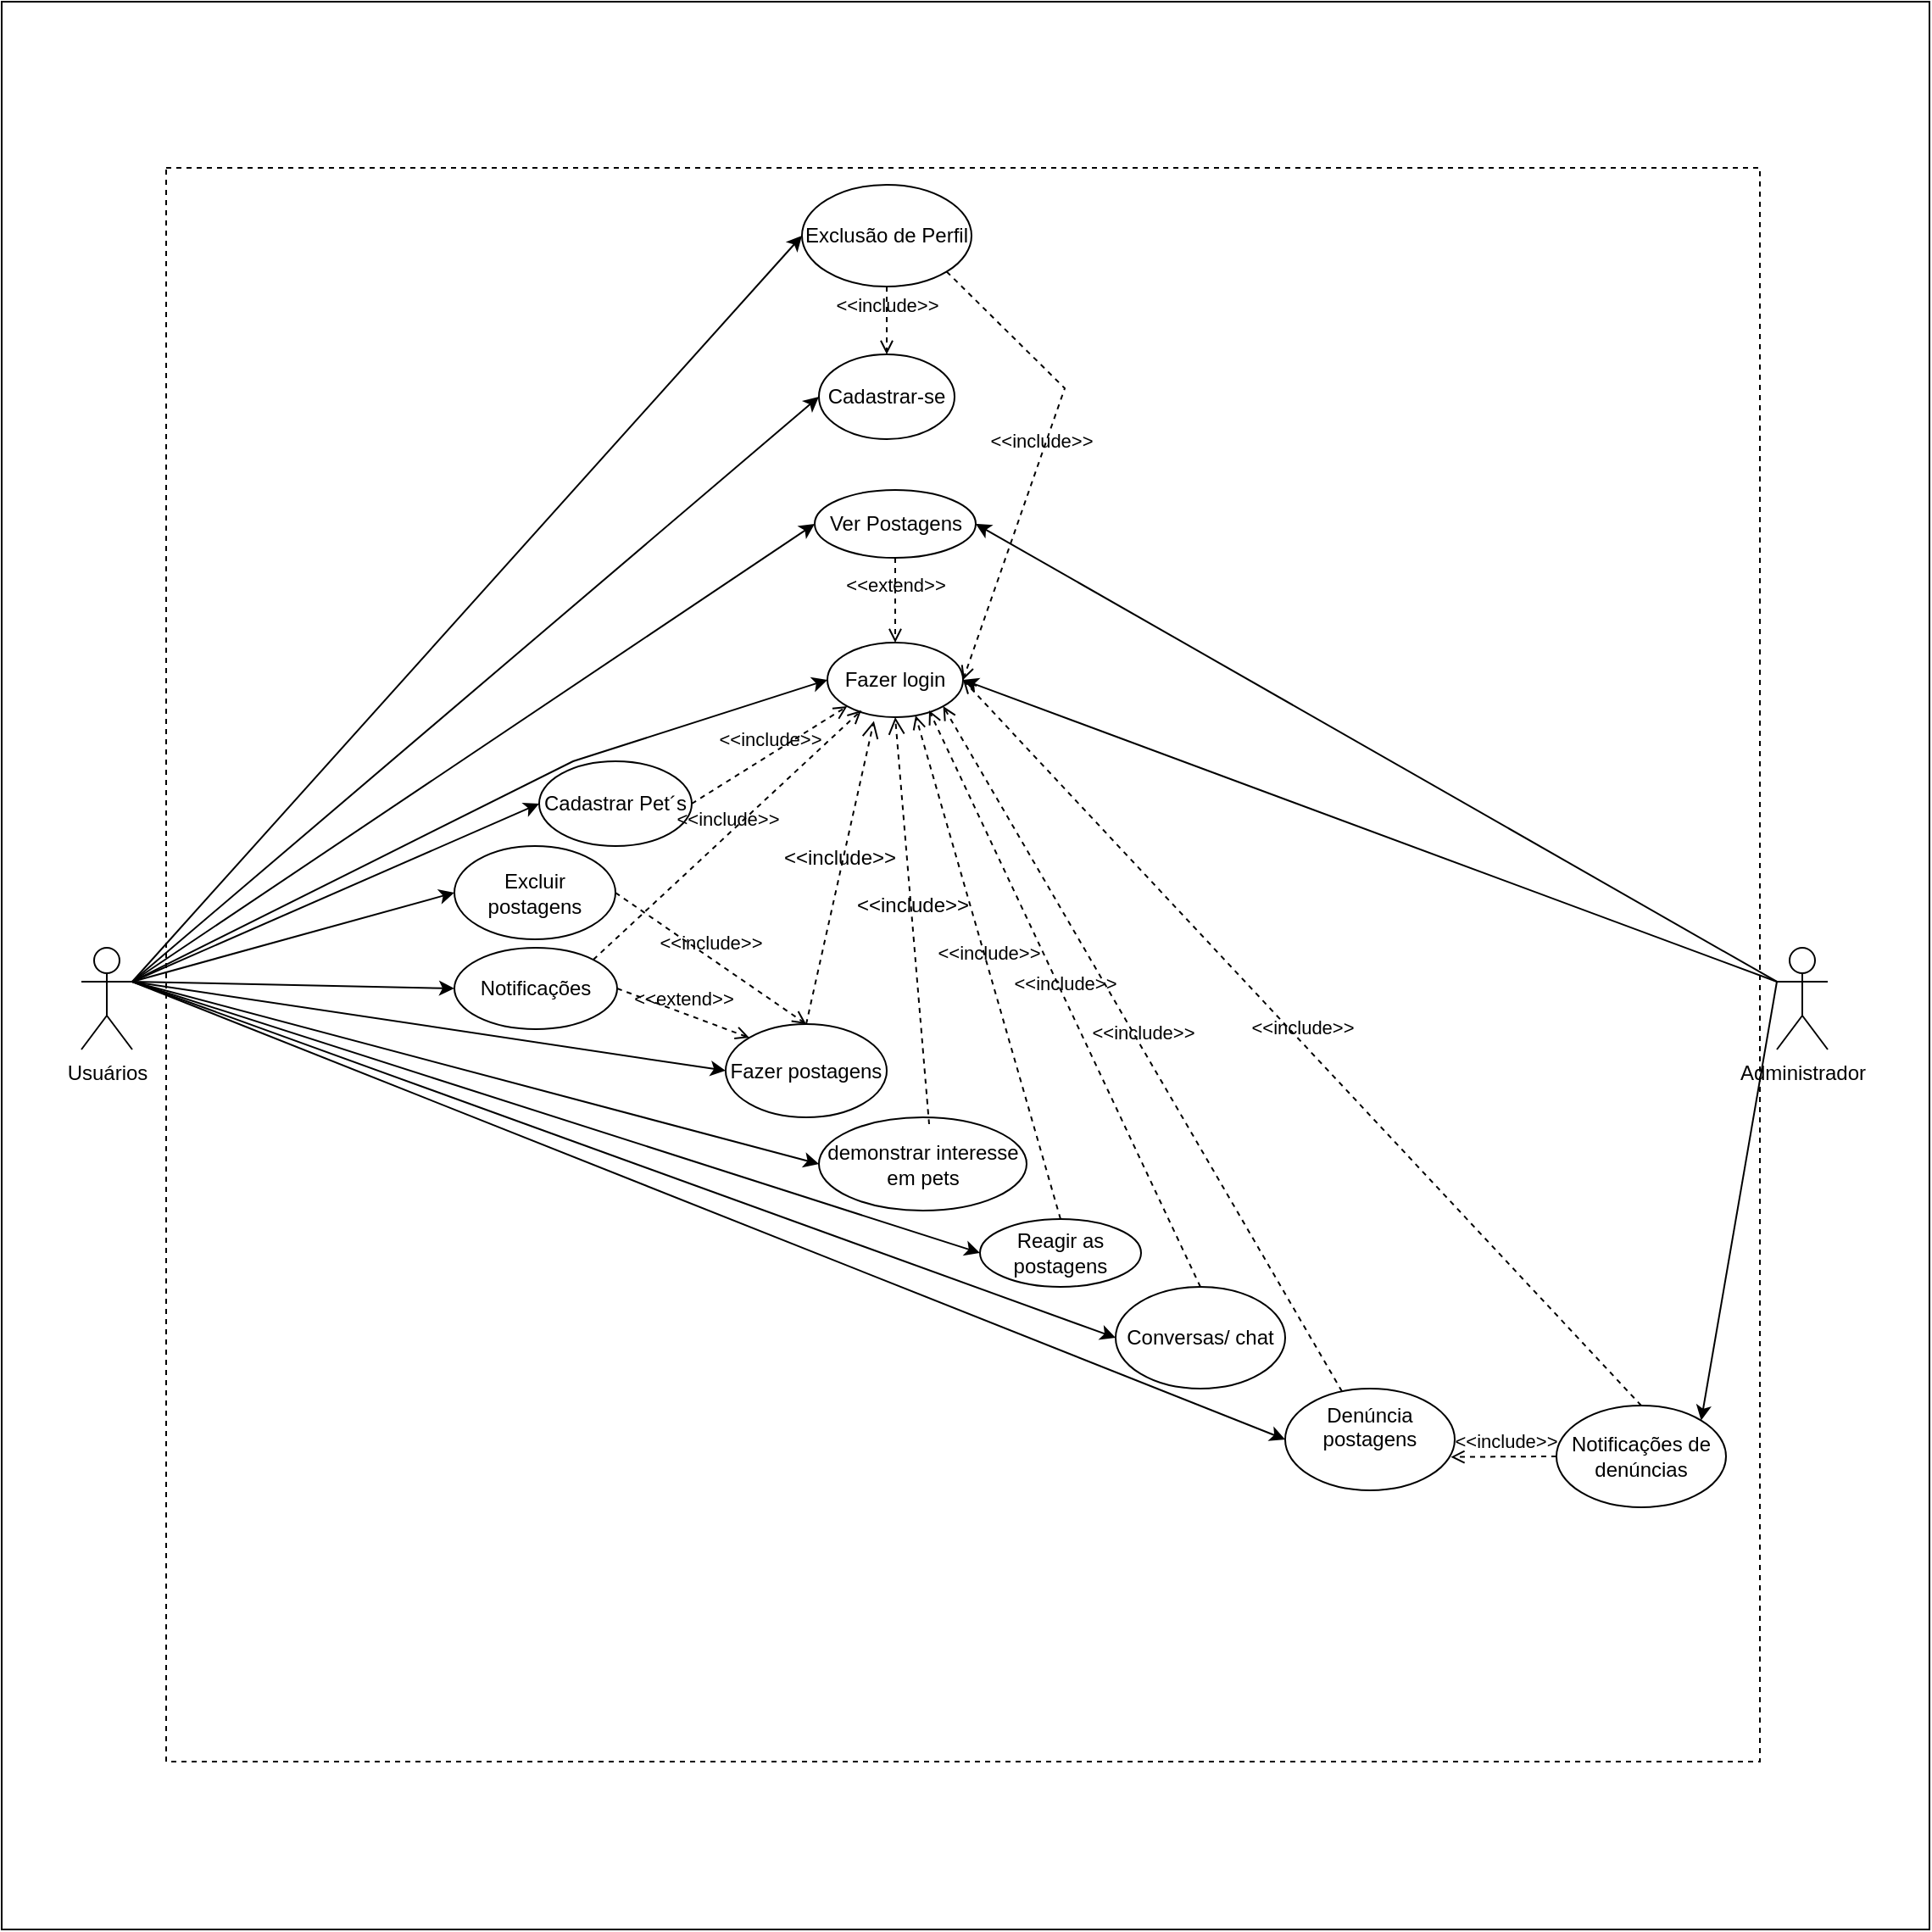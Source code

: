 <mxfile version="24.7.10" pages="2">
  <diagram name="Página-1" id="p08aZDDK8pBDl3USONPD">
    <mxGraphModel grid="1" page="0" gridSize="10" guides="1" tooltips="1" connect="1" arrows="1" fold="1" pageScale="1" pageWidth="827" pageHeight="1169" math="0" shadow="0">
      <root>
        <mxCell id="0" />
        <mxCell id="1" parent="0" />
        <mxCell id="Ji-oIGAWIerKv66ho-yK-7" value="" style="whiteSpace=wrap;html=1;aspect=fixed;" vertex="1" parent="1">
          <mxGeometry x="-307" y="-68" width="1137" height="1137" as="geometry" />
        </mxCell>
        <mxCell id="gZStDKXQPfZlN32e2U8K-2" value="" style="whiteSpace=wrap;html=1;aspect=fixed;dashed=1;" vertex="1" parent="1">
          <mxGeometry x="-210" y="30" width="940" height="940" as="geometry" />
        </mxCell>
        <mxCell id="gZStDKXQPfZlN32e2U8K-8" style="rounded=0;orthogonalLoop=1;jettySize=auto;html=1;exitX=1;exitY=0.333;exitDx=0;exitDy=0;exitPerimeter=0;entryX=0;entryY=0.5;entryDx=0;entryDy=0;" edge="1" parent="1" source="gZStDKXQPfZlN32e2U8K-1" target="gZStDKXQPfZlN32e2U8K-7">
          <mxGeometry relative="1" as="geometry" />
        </mxCell>
        <mxCell id="gZStDKXQPfZlN32e2U8K-9" style="rounded=0;orthogonalLoop=1;jettySize=auto;html=1;exitX=1;exitY=0.333;exitDx=0;exitDy=0;exitPerimeter=0;entryX=0;entryY=0.5;entryDx=0;entryDy=0;" edge="1" parent="1" source="gZStDKXQPfZlN32e2U8K-1" target="gZStDKXQPfZlN32e2U8K-6">
          <mxGeometry relative="1" as="geometry" />
        </mxCell>
        <mxCell id="gZStDKXQPfZlN32e2U8K-10" style="rounded=0;orthogonalLoop=1;jettySize=auto;html=1;exitX=1;exitY=0.333;exitDx=0;exitDy=0;exitPerimeter=0;entryX=0;entryY=0.5;entryDx=0;entryDy=0;" edge="1" parent="1" source="gZStDKXQPfZlN32e2U8K-1" target="XvTRn77Ywx6_f_S3jN6h-1">
          <mxGeometry relative="1" as="geometry" />
        </mxCell>
        <mxCell id="gZStDKXQPfZlN32e2U8K-11" style="rounded=0;orthogonalLoop=1;jettySize=auto;html=1;exitX=1;exitY=0.333;exitDx=0;exitDy=0;exitPerimeter=0;entryX=0;entryY=0.5;entryDx=0;entryDy=0;" edge="1" parent="1" source="gZStDKXQPfZlN32e2U8K-1" target="gZStDKXQPfZlN32e2U8K-5">
          <mxGeometry relative="1" as="geometry" />
        </mxCell>
        <mxCell id="gZStDKXQPfZlN32e2U8K-12" style="rounded=0;orthogonalLoop=1;jettySize=auto;html=1;exitX=1;exitY=0.333;exitDx=0;exitDy=0;exitPerimeter=0;entryX=0;entryY=0.5;entryDx=0;entryDy=0;" edge="1" parent="1" source="gZStDKXQPfZlN32e2U8K-1" target="-JQZK5l_OSxt9sbSh3OK-29">
          <mxGeometry relative="1" as="geometry" />
        </mxCell>
        <mxCell id="gZStDKXQPfZlN32e2U8K-1" value="Usuários&lt;div&gt;&lt;br&gt;&lt;/div&gt;" style="shape=umlActor;verticalLabelPosition=bottom;verticalAlign=top;html=1;outlineConnect=0;" vertex="1" parent="1">
          <mxGeometry x="-260" y="490" width="30" height="60" as="geometry" />
        </mxCell>
        <mxCell id="-JQZK5l_OSxt9sbSh3OK-2" value="Administrador&lt;div&gt;&lt;br&gt;&lt;/div&gt;" style="shape=umlActor;verticalLabelPosition=bottom;verticalAlign=top;html=1;outlineConnect=0;" vertex="1" parent="1">
          <mxGeometry x="740" y="490" width="30" height="60" as="geometry" />
        </mxCell>
        <mxCell id="-JQZK5l_OSxt9sbSh3OK-6" value="Cadastrar-se" style="ellipse;whiteSpace=wrap;html=1;" vertex="1" parent="1">
          <mxGeometry x="175" y="140" width="80" height="50" as="geometry" />
        </mxCell>
        <mxCell id="-JQZK5l_OSxt9sbSh3OK-7" value="Cadastrar Pet´s" style="ellipse;whiteSpace=wrap;html=1;" vertex="1" parent="1">
          <mxGeometry x="10" y="380" width="90" height="50" as="geometry" />
        </mxCell>
        <mxCell id="-JQZK5l_OSxt9sbSh3OK-8" value="Notificações" style="ellipse;whiteSpace=wrap;html=1;" vertex="1" parent="1">
          <mxGeometry x="-40" y="490" width="96" height="48" as="geometry" />
        </mxCell>
        <mxCell id="-JQZK5l_OSxt9sbSh3OK-5" value="Ver Postagens" style="ellipse;whiteSpace=wrap;html=1;" vertex="1" parent="1">
          <mxGeometry x="172.5" y="220" width="95" height="40" as="geometry" />
        </mxCell>
        <mxCell id="-JQZK5l_OSxt9sbSh3OK-9" value="Fazer login" style="ellipse;whiteSpace=wrap;html=1;" vertex="1" parent="1">
          <mxGeometry x="180" y="310" width="80" height="44" as="geometry" />
        </mxCell>
        <mxCell id="-JQZK5l_OSxt9sbSh3OK-14" value="" style="endArrow=classic;html=1;rounded=0;exitX=1;exitY=0.333;exitDx=0;exitDy=0;exitPerimeter=0;entryX=0;entryY=0.5;entryDx=0;entryDy=0;" edge="1" parent="1" source="gZStDKXQPfZlN32e2U8K-1" target="-JQZK5l_OSxt9sbSh3OK-6">
          <mxGeometry width="50" height="50" relative="1" as="geometry">
            <mxPoint x="90" y="230" as="sourcePoint" />
            <mxPoint x="170" y="69" as="targetPoint" />
          </mxGeometry>
        </mxCell>
        <mxCell id="gZStDKXQPfZlN32e2U8K-3" value="Notificações de denúncias" style="ellipse;whiteSpace=wrap;html=1;" vertex="1" parent="1">
          <mxGeometry x="610" y="760" width="100" height="60" as="geometry" />
        </mxCell>
        <mxCell id="-JQZK5l_OSxt9sbSh3OK-15" value="" style="endArrow=classic;html=1;rounded=0;entryX=0;entryY=0.5;entryDx=0;entryDy=0;exitX=1;exitY=0.333;exitDx=0;exitDy=0;exitPerimeter=0;" edge="1" parent="1" source="gZStDKXQPfZlN32e2U8K-1" target="-JQZK5l_OSxt9sbSh3OK-9">
          <mxGeometry width="50" height="50" relative="1" as="geometry">
            <mxPoint x="90" y="230" as="sourcePoint" />
            <mxPoint x="180" y="185" as="targetPoint" />
            <Array as="points">
              <mxPoint x="30" y="380" />
            </Array>
          </mxGeometry>
        </mxCell>
        <mxCell id="-JQZK5l_OSxt9sbSh3OK-16" value="" style="endArrow=classic;html=1;rounded=0;entryX=1;entryY=0.5;entryDx=0;entryDy=0;exitX=0;exitY=0.333;exitDx=0;exitDy=0;exitPerimeter=0;" edge="1" parent="1" source="-JQZK5l_OSxt9sbSh3OK-2" target="-JQZK5l_OSxt9sbSh3OK-9">
          <mxGeometry width="50" height="50" relative="1" as="geometry">
            <mxPoint x="100" y="240" as="sourcePoint" />
            <mxPoint x="180" y="262" as="targetPoint" />
          </mxGeometry>
        </mxCell>
        <mxCell id="-JQZK5l_OSxt9sbSh3OK-17" value="" style="endArrow=classic;html=1;rounded=0;entryX=1;entryY=0.5;entryDx=0;entryDy=0;exitX=0;exitY=0.333;exitDx=0;exitDy=0;exitPerimeter=0;" edge="1" parent="1" source="-JQZK5l_OSxt9sbSh3OK-2" target="-JQZK5l_OSxt9sbSh3OK-5">
          <mxGeometry width="50" height="50" relative="1" as="geometry">
            <mxPoint x="90" y="348" as="sourcePoint" />
            <mxPoint x="180" y="274" as="targetPoint" />
          </mxGeometry>
        </mxCell>
        <mxCell id="-JQZK5l_OSxt9sbSh3OK-18" value="" style="endArrow=classic;html=1;rounded=0;entryX=0;entryY=0.5;entryDx=0;entryDy=0;exitX=1;exitY=0.333;exitDx=0;exitDy=0;exitPerimeter=0;" edge="1" parent="1" source="gZStDKXQPfZlN32e2U8K-1" target="-JQZK5l_OSxt9sbSh3OK-5">
          <mxGeometry width="50" height="50" relative="1" as="geometry">
            <mxPoint x="90" y="230" as="sourcePoint" />
            <mxPoint x="180" y="262" as="targetPoint" />
          </mxGeometry>
        </mxCell>
        <mxCell id="gZStDKXQPfZlN32e2U8K-4" value="Fazer postagens" style="ellipse;whiteSpace=wrap;html=1;" vertex="1" parent="1">
          <mxGeometry x="120" y="535" width="95" height="55" as="geometry" />
        </mxCell>
        <mxCell id="-JQZK5l_OSxt9sbSh3OK-22" value="" style="endArrow=classic;html=1;rounded=0;entryX=0;entryY=0.5;entryDx=0;entryDy=0;exitX=1;exitY=0.333;exitDx=0;exitDy=0;exitPerimeter=0;" edge="1" parent="1" source="gZStDKXQPfZlN32e2U8K-1" target="-JQZK5l_OSxt9sbSh3OK-8">
          <mxGeometry width="50" height="50" relative="1" as="geometry">
            <mxPoint x="90" y="230" as="sourcePoint" />
            <mxPoint x="183" y="306" as="targetPoint" />
          </mxGeometry>
        </mxCell>
        <mxCell id="-JQZK5l_OSxt9sbSh3OK-24" value="" style="endArrow=classic;html=1;rounded=0;entryX=0;entryY=0.5;entryDx=0;entryDy=0;exitX=1;exitY=0.333;exitDx=0;exitDy=0;exitPerimeter=0;" edge="1" parent="1" source="gZStDKXQPfZlN32e2U8K-1" target="-JQZK5l_OSxt9sbSh3OK-7">
          <mxGeometry width="50" height="50" relative="1" as="geometry">
            <mxPoint x="90.5" y="229" as="sourcePoint" />
            <mxPoint x="172.5" y="363" as="targetPoint" />
          </mxGeometry>
        </mxCell>
        <mxCell id="-JQZK5l_OSxt9sbSh3OK-26" value="" style="endArrow=classic;html=1;rounded=0;entryX=0;entryY=0.5;entryDx=0;entryDy=0;exitX=1;exitY=0.333;exitDx=0;exitDy=0;exitPerimeter=0;" edge="1" parent="1" source="gZStDKXQPfZlN32e2U8K-1" target="gZStDKXQPfZlN32e2U8K-4">
          <mxGeometry width="50" height="50" relative="1" as="geometry">
            <mxPoint x="90" y="230" as="sourcePoint" />
            <mxPoint x="169.5" y="459" as="targetPoint" />
          </mxGeometry>
        </mxCell>
        <mxCell id="-JQZK5l_OSxt9sbSh3OK-28" value="" style="endArrow=classic;html=1;rounded=0;entryX=1;entryY=0;entryDx=0;entryDy=0;exitX=0;exitY=0.333;exitDx=0;exitDy=0;exitPerimeter=0;" edge="1" parent="1" source="-JQZK5l_OSxt9sbSh3OK-2" target="gZStDKXQPfZlN32e2U8K-3">
          <mxGeometry width="50" height="50" relative="1" as="geometry">
            <mxPoint x="100" y="438" as="sourcePoint" />
            <mxPoint x="182" y="374" as="targetPoint" />
          </mxGeometry>
        </mxCell>
        <mxCell id="gZStDKXQPfZlN32e2U8K-5" value="Exclusão de Perfil" style="ellipse;whiteSpace=wrap;html=1;" vertex="1" parent="1">
          <mxGeometry x="165" y="40" width="100" height="60" as="geometry" />
        </mxCell>
        <mxCell id="-JQZK5l_OSxt9sbSh3OK-29" value="Excluir postagens" style="ellipse;whiteSpace=wrap;html=1;" vertex="1" parent="1">
          <mxGeometry x="-40" y="430" width="95" height="55" as="geometry" />
        </mxCell>
        <mxCell id="-JQZK5l_OSxt9sbSh3OK-31" value="demonstrar interesse em pets" style="ellipse;whiteSpace=wrap;html=1;" vertex="1" parent="1">
          <mxGeometry x="175" y="590" width="122.5" height="55" as="geometry" />
        </mxCell>
        <mxCell id="gZStDKXQPfZlN32e2U8K-6" value="Conversas/ chat" style="ellipse;whiteSpace=wrap;html=1;" vertex="1" parent="1">
          <mxGeometry x="350" y="690" width="100" height="60" as="geometry" />
        </mxCell>
        <mxCell id="-JQZK5l_OSxt9sbSh3OK-32" value="" style="endArrow=classic;html=1;rounded=0;entryX=0;entryY=0.5;entryDx=0;entryDy=0;" edge="1" parent="1" target="-JQZK5l_OSxt9sbSh3OK-31">
          <mxGeometry width="50" height="50" relative="1" as="geometry">
            <mxPoint x="-230" y="510" as="sourcePoint" />
            <mxPoint x="190" y="248" as="targetPoint" />
            <Array as="points" />
          </mxGeometry>
        </mxCell>
        <mxCell id="XvTRn77Ywx6_f_S3jN6h-1" value="Reagir as postagens" style="ellipse;whiteSpace=wrap;html=1;" vertex="1" parent="1">
          <mxGeometry x="270" y="650" width="95" height="40" as="geometry" />
        </mxCell>
        <mxCell id="gZStDKXQPfZlN32e2U8K-7" value="Denúncia postagens&lt;div&gt;&lt;br&gt;&lt;/div&gt;" style="ellipse;whiteSpace=wrap;html=1;" vertex="1" parent="1">
          <mxGeometry x="450" y="750" width="100" height="60" as="geometry" />
        </mxCell>
        <mxCell id="ZOwvirNOqnI5_YPqACpB-10" value="&amp;lt;&amp;lt;include&amp;gt;&amp;gt;" style="html=1;verticalAlign=bottom;labelBackgroundColor=none;endArrow=open;endFill=0;dashed=1;rounded=0;entryX=1;entryY=1;entryDx=0;entryDy=0;" edge="1" parent="1" source="gZStDKXQPfZlN32e2U8K-7" target="-JQZK5l_OSxt9sbSh3OK-9">
          <mxGeometry width="160" relative="1" as="geometry">
            <mxPoint x="220" y="530" as="sourcePoint" />
            <mxPoint x="380" y="530" as="targetPoint" />
          </mxGeometry>
        </mxCell>
        <mxCell id="KUz5P1Z2Eiqo1EqHWqlL-3" value="&amp;lt;&amp;lt;include&amp;gt;&amp;gt;" style="html=1;verticalAlign=bottom;labelBackgroundColor=none;endArrow=open;endFill=0;dashed=1;rounded=0;exitX=0.5;exitY=1;exitDx=0;exitDy=0;entryX=0.5;entryY=0;entryDx=0;entryDy=0;" edge="1" parent="1" source="gZStDKXQPfZlN32e2U8K-5" target="-JQZK5l_OSxt9sbSh3OK-6">
          <mxGeometry width="160" relative="1" as="geometry">
            <mxPoint x="240" y="120" as="sourcePoint" />
            <mxPoint x="400" y="120" as="targetPoint" />
          </mxGeometry>
        </mxCell>
        <mxCell id="ZOwvirNOqnI5_YPqACpB-11" value="&amp;lt;&amp;lt;include&amp;gt;&amp;gt;" style="html=1;verticalAlign=bottom;labelBackgroundColor=none;endArrow=open;endFill=0;dashed=1;rounded=0;exitX=1;exitY=1;exitDx=0;exitDy=0;entryX=1;entryY=0.5;entryDx=0;entryDy=0;" edge="1" parent="1" source="gZStDKXQPfZlN32e2U8K-5" target="-JQZK5l_OSxt9sbSh3OK-9">
          <mxGeometry width="160" relative="1" as="geometry">
            <mxPoint x="300" y="150" as="sourcePoint" />
            <mxPoint x="460" y="150" as="targetPoint" />
            <Array as="points">
              <mxPoint x="320" y="160" />
            </Array>
          </mxGeometry>
        </mxCell>
        <mxCell id="KUz5P1Z2Eiqo1EqHWqlL-4" value="&amp;lt;&amp;lt;extend&amp;gt;&amp;gt;" style="html=1;verticalAlign=bottom;labelBackgroundColor=none;endArrow=open;endFill=0;dashed=1;rounded=0;exitX=0.5;exitY=1;exitDx=0;exitDy=0;entryX=0.5;entryY=0;entryDx=0;entryDy=0;" edge="1" parent="1" source="-JQZK5l_OSxt9sbSh3OK-5" target="-JQZK5l_OSxt9sbSh3OK-9">
          <mxGeometry width="160" relative="1" as="geometry">
            <mxPoint x="20" y="300" as="sourcePoint" />
            <mxPoint x="180" y="300" as="targetPoint" />
          </mxGeometry>
        </mxCell>
        <mxCell id="KUz5P1Z2Eiqo1EqHWqlL-5" value="&amp;lt;&amp;lt;include&amp;gt;&amp;gt;" style="html=1;verticalAlign=bottom;labelBackgroundColor=none;endArrow=open;endFill=0;dashed=1;rounded=0;exitX=1;exitY=0.5;exitDx=0;exitDy=0;entryX=0;entryY=1;entryDx=0;entryDy=0;" edge="1" parent="1" source="-JQZK5l_OSxt9sbSh3OK-7" target="-JQZK5l_OSxt9sbSh3OK-9">
          <mxGeometry width="160" relative="1" as="geometry">
            <mxPoint x="45" y="380" as="sourcePoint" />
            <mxPoint x="205" y="380" as="targetPoint" />
          </mxGeometry>
        </mxCell>
        <mxCell id="KUz5P1Z2Eiqo1EqHWqlL-6" value="&amp;lt;&amp;lt;include&amp;gt;&amp;gt;" style="html=1;verticalAlign=bottom;labelBackgroundColor=none;endArrow=open;endFill=0;dashed=1;rounded=0;exitX=1;exitY=0;exitDx=0;exitDy=0;entryX=0.25;entryY=0.909;entryDx=0;entryDy=0;entryPerimeter=0;" edge="1" parent="1" source="-JQZK5l_OSxt9sbSh3OK-8" target="-JQZK5l_OSxt9sbSh3OK-9">
          <mxGeometry width="160" relative="1" as="geometry">
            <mxPoint x="80" y="425" as="sourcePoint" />
            <mxPoint x="201" y="357" as="targetPoint" />
          </mxGeometry>
        </mxCell>
        <mxCell id="KUz5P1Z2Eiqo1EqHWqlL-7" value="&amp;lt;&amp;lt;include&amp;gt;&amp;gt;" style="html=1;verticalAlign=bottom;labelBackgroundColor=none;endArrow=open;endFill=0;dashed=1;rounded=0;exitX=0.5;exitY=0;exitDx=0;exitDy=0;" edge="1" parent="1" source="gZStDKXQPfZlN32e2U8K-6">
          <mxGeometry width="160" relative="1" as="geometry">
            <mxPoint x="290" y="617.5" as="sourcePoint" />
            <mxPoint x="240" y="350" as="targetPoint" />
          </mxGeometry>
        </mxCell>
        <mxCell id="3gjjefRYcq3H4YG6GXcR-3" value="&amp;lt;&amp;lt;include&amp;gt;&amp;gt;" style="html=1;verticalAlign=bottom;labelBackgroundColor=none;endArrow=open;endFill=0;dashed=1;rounded=0;fontSize=12;startSize=8;endSize=8;curved=1;exitX=0.5;exitY=0;exitDx=0;exitDy=0;entryX=0.343;entryY=1.05;entryDx=0;entryDy=0;entryPerimeter=0;" edge="1" parent="1" source="gZStDKXQPfZlN32e2U8K-4" target="-JQZK5l_OSxt9sbSh3OK-9">
          <mxGeometry width="160" relative="1" as="geometry">
            <mxPoint x="190" y="510" as="sourcePoint" />
            <mxPoint x="210" y="354" as="targetPoint" />
          </mxGeometry>
        </mxCell>
        <mxCell id="KUz5P1Z2Eiqo1EqHWqlL-9" value="&amp;lt;&amp;lt;include&amp;gt;&amp;gt;" style="html=1;verticalAlign=bottom;labelBackgroundColor=none;endArrow=open;endFill=0;dashed=1;rounded=0;fontSize=12;startSize=8;endSize=8;curved=1;exitX=0.5;exitY=0;exitDx=0;exitDy=0;entryX=0.5;entryY=1;entryDx=0;entryDy=0;" edge="1" parent="1" target="-JQZK5l_OSxt9sbSh3OK-9">
          <mxGeometry width="160" relative="1" as="geometry">
            <mxPoint x="240" y="594" as="sourcePoint" />
            <mxPoint x="220" y="360" as="targetPoint" />
          </mxGeometry>
        </mxCell>
        <mxCell id="KUz5P1Z2Eiqo1EqHWqlL-10" value="&amp;lt;&amp;lt;include&amp;gt;&amp;gt;" style="html=1;verticalAlign=bottom;labelBackgroundColor=none;endArrow=open;endFill=0;dashed=1;rounded=0;exitX=0.5;exitY=0;exitDx=0;exitDy=0;entryX=0.65;entryY=0.977;entryDx=0;entryDy=0;entryPerimeter=0;" edge="1" parent="1" source="XvTRn77Ywx6_f_S3jN6h-1" target="-JQZK5l_OSxt9sbSh3OK-9">
          <mxGeometry width="160" relative="1" as="geometry">
            <mxPoint x="384" y="692.5" as="sourcePoint" />
            <mxPoint x="230" y="360" as="targetPoint" />
          </mxGeometry>
        </mxCell>
        <mxCell id="ZOwvirNOqnI5_YPqACpB-16" value="&amp;lt;&amp;lt;include&amp;gt;&amp;gt;" style="html=1;verticalAlign=bottom;labelBackgroundColor=none;endArrow=open;endFill=0;dashed=1;rounded=0;exitX=1;exitY=0.5;exitDx=0;exitDy=0;entryX=0.5;entryY=0;entryDx=0;entryDy=0;" edge="1" parent="1" source="-JQZK5l_OSxt9sbSh3OK-29" target="gZStDKXQPfZlN32e2U8K-4">
          <mxGeometry width="160" relative="1" as="geometry">
            <mxPoint x="80" y="490" as="sourcePoint" />
            <mxPoint x="240" y="490" as="targetPoint" />
          </mxGeometry>
        </mxCell>
        <mxCell id="KUz5P1Z2Eiqo1EqHWqlL-11" value="&amp;lt;&amp;lt;extend&amp;gt;&amp;gt;" style="html=1;verticalAlign=bottom;labelBackgroundColor=none;endArrow=open;endFill=0;dashed=1;rounded=0;exitX=1;exitY=0.5;exitDx=0;exitDy=0;entryX=0;entryY=0;entryDx=0;entryDy=0;" edge="1" parent="1" source="-JQZK5l_OSxt9sbSh3OK-8" target="gZStDKXQPfZlN32e2U8K-4">
          <mxGeometry width="160" relative="1" as="geometry">
            <mxPoint x="90" y="490" as="sourcePoint" />
            <mxPoint x="90" y="560" as="targetPoint" />
          </mxGeometry>
        </mxCell>
        <mxCell id="KUz5P1Z2Eiqo1EqHWqlL-13" value="&amp;lt;&amp;lt;include&amp;gt;&amp;gt;" style="html=1;verticalAlign=bottom;labelBackgroundColor=none;endArrow=open;endFill=0;dashed=1;rounded=0;entryX=0.977;entryY=0.672;entryDx=0;entryDy=0;exitX=0;exitY=0.5;exitDx=0;exitDy=0;entryPerimeter=0;" edge="1" parent="1" source="gZStDKXQPfZlN32e2U8K-3" target="gZStDKXQPfZlN32e2U8K-7">
          <mxGeometry x="-0.028" width="160" relative="1" as="geometry">
            <mxPoint x="620" y="811" as="sourcePoint" />
            <mxPoint x="430" y="820" as="targetPoint" />
            <mxPoint as="offset" />
          </mxGeometry>
        </mxCell>
        <mxCell id="dzajHIe-cCK1zHmcPNVj-2" value="&amp;lt;&amp;lt;include&amp;gt;&amp;gt;" style="html=1;verticalAlign=bottom;labelBackgroundColor=none;endArrow=open;endFill=0;dashed=1;rounded=0;entryX=1;entryY=0.5;entryDx=0;entryDy=0;exitX=0.5;exitY=0;exitDx=0;exitDy=0;" edge="1" parent="1" source="gZStDKXQPfZlN32e2U8K-3" target="-JQZK5l_OSxt9sbSh3OK-9">
          <mxGeometry width="160" relative="1" as="geometry">
            <mxPoint x="494" y="762" as="sourcePoint" />
            <mxPoint x="258" y="357" as="targetPoint" />
          </mxGeometry>
        </mxCell>
      </root>
    </mxGraphModel>
  </diagram>
  <diagram id="DIkESaJ0Ypv4P9WUFkY_" name="Página-2">
    <mxGraphModel grid="1" page="1" gridSize="10" guides="1" tooltips="1" connect="1" arrows="1" fold="1" pageScale="1" pageWidth="827" pageHeight="1169" math="0" shadow="0">
      <root>
        <mxCell id="0" />
        <mxCell id="1" parent="0" />
      </root>
    </mxGraphModel>
  </diagram>
</mxfile>
